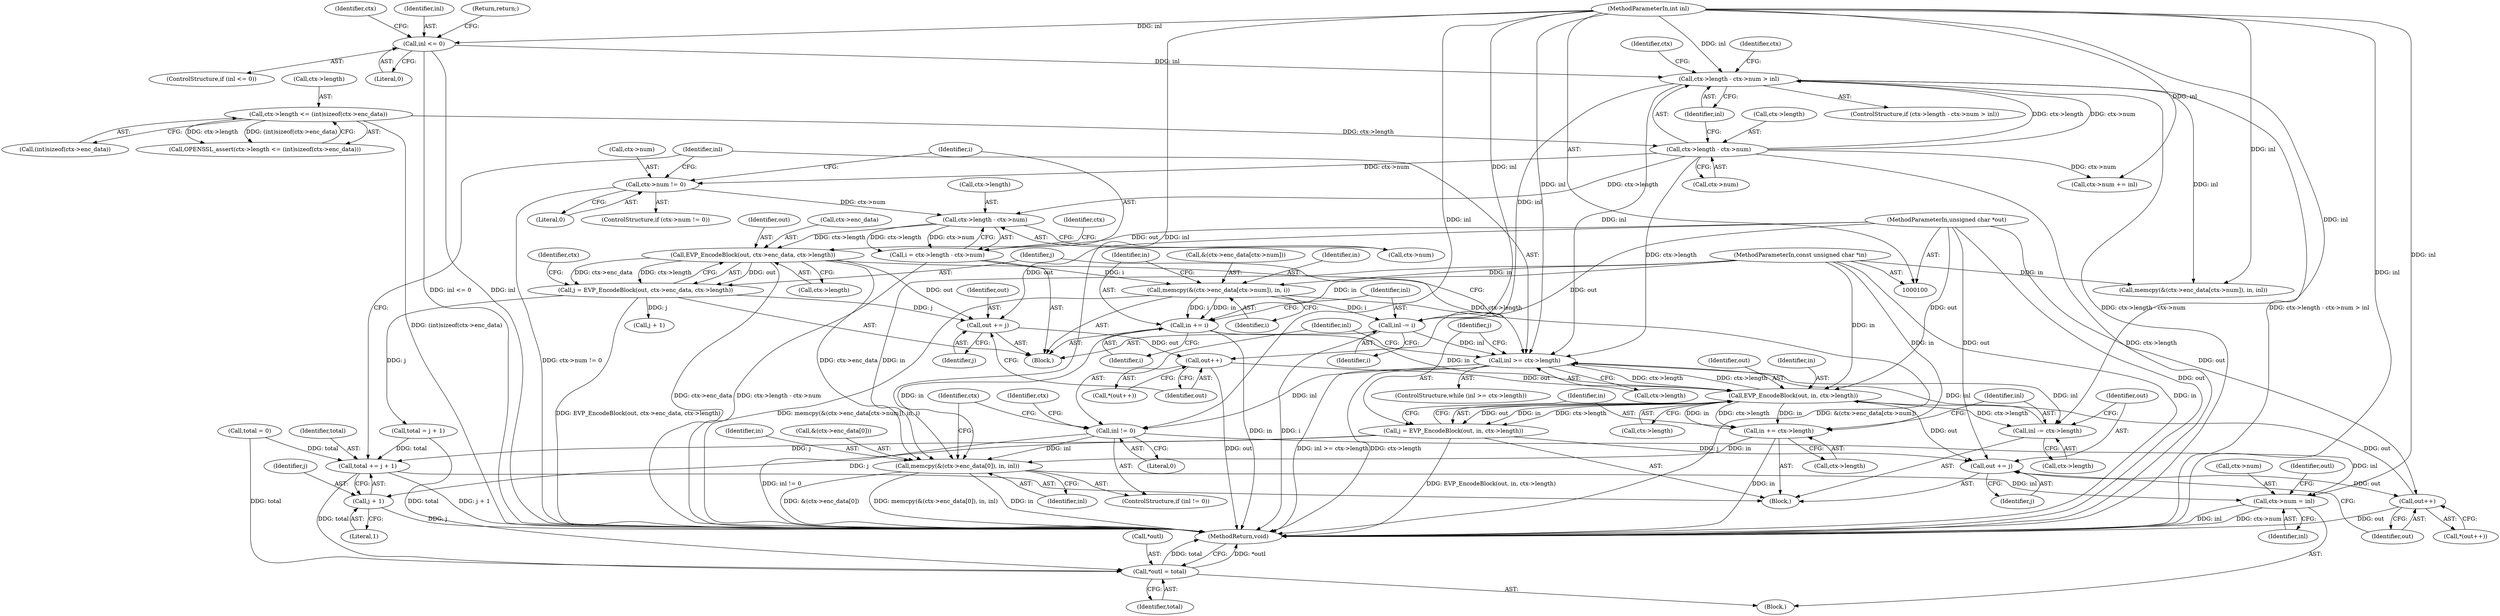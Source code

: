 digraph "0_openssl_5b814481f3573fa9677f3a31ee51322e2a22ee6a@pointer" {
"1000227" [label="(Call,inl >= ctx->length)"];
"1000134" [label="(Call,ctx->length - ctx->num > inl)"];
"1000135" [label="(Call,ctx->length - ctx->num)"];
"1000123" [label="(Call,ctx->length <= (int)sizeof(ctx->enc_data))"];
"1000118" [label="(Call,inl <= 0)"];
"1000105" [label="(MethodParameterIn,int inl)"];
"1000191" [label="(Call,inl -= i)"];
"1000177" [label="(Call,memcpy(&(ctx->enc_data[ctx->num]), in, i))"];
"1000104" [label="(MethodParameterIn,const unsigned char *in)"];
"1000168" [label="(Call,i = ctx->length - ctx->num)"];
"1000170" [label="(Call,ctx->length - ctx->num)"];
"1000162" [label="(Call,ctx->num != 0)"];
"1000246" [label="(Call,inl -= ctx->length)"];
"1000235" [label="(Call,EVP_EncodeBlock(out, in, ctx->length))"];
"1000214" [label="(Call,out++)"];
"1000209" [label="(Call,out += j)"];
"1000194" [label="(Call,j = EVP_EncodeBlock(out, ctx->enc_data, ctx->length))"];
"1000196" [label="(Call,EVP_EncodeBlock(out, ctx->enc_data, ctx->length))"];
"1000102" [label="(MethodParameterIn,unsigned char *out)"];
"1000256" [label="(Call,out++)"];
"1000251" [label="(Call,out += j)"];
"1000233" [label="(Call,j = EVP_EncodeBlock(out, in, ctx->length))"];
"1000188" [label="(Call,in += i)"];
"1000241" [label="(Call,in += ctx->length)"];
"1000227" [label="(Call,inl >= ctx->length)"];
"1000269" [label="(Call,inl != 0)"];
"1000272" [label="(Call,memcpy(&(ctx->enc_data[0]), in, inl))"];
"1000281" [label="(Call,ctx->num = inl)"];
"1000263" [label="(Call,total += j + 1)"];
"1000286" [label="(Call,*outl = total)"];
"1000265" [label="(Call,j + 1)"];
"1000189" [label="(Identifier,in)"];
"1000265" [label="(Call,j + 1)"];
"1000117" [label="(ControlStructure,if (inl <= 0))"];
"1000235" [label="(Call,EVP_EncodeBlock(out, in, ctx->length))"];
"1000243" [label="(Call,ctx->length)"];
"1000197" [label="(Identifier,out)"];
"1000288" [label="(Identifier,outl)"];
"1000120" [label="(Literal,0)"];
"1000286" [label="(Call,*outl = total)"];
"1000127" [label="(Call,(int)sizeof(ctx->enc_data))"];
"1000191" [label="(Call,inl -= i)"];
"1000187" [label="(Identifier,i)"];
"1000161" [label="(ControlStructure,if (ctx->num != 0))"];
"1000134" [label="(Call,ctx->length - ctx->num > inl)"];
"1000271" [label="(Literal,0)"];
"1000139" [label="(Call,ctx->num)"];
"1000122" [label="(Call,OPENSSL_assert(ctx->length <= (int)sizeof(ctx->enc_data)))"];
"1000162" [label="(Call,ctx->num != 0)"];
"1000104" [label="(MethodParameterIn,const unsigned char *in)"];
"1000188" [label="(Call,in += i)"];
"1000290" [label="(MethodReturn,void)"];
"1000285" [label="(Identifier,inl)"];
"1000226" [label="(ControlStructure,while (inl >= ctx->length))"];
"1000206" [label="(Identifier,ctx)"];
"1000125" [label="(Identifier,ctx)"];
"1000102" [label="(MethodParameterIn,unsigned char *out)"];
"1000232" [label="(Block,)"];
"1000136" [label="(Call,ctx->length)"];
"1000144" [label="(Call,memcpy(&(ctx->enc_data[ctx->num]), in, inl))"];
"1000266" [label="(Identifier,j)"];
"1000174" [label="(Call,ctx->num)"];
"1000256" [label="(Call,out++)"];
"1000236" [label="(Identifier,out)"];
"1000253" [label="(Identifier,j)"];
"1000118" [label="(Call,inl <= 0)"];
"1000178" [label="(Call,&(ctx->enc_data[ctx->num]))"];
"1000255" [label="(Call,*(out++))"];
"1000227" [label="(Call,inl >= ctx->length)"];
"1000246" [label="(Call,inl -= ctx->length)"];
"1000238" [label="(Call,ctx->length)"];
"1000280" [label="(Identifier,inl)"];
"1000201" [label="(Call,ctx->length)"];
"1000234" [label="(Identifier,j)"];
"1000209" [label="(Call,out += j)"];
"1000169" [label="(Identifier,i)"];
"1000164" [label="(Identifier,ctx)"];
"1000105" [label="(MethodParameterIn,int inl)"];
"1000268" [label="(ControlStructure,if (inl != 0))"];
"1000142" [label="(Identifier,inl)"];
"1000279" [label="(Identifier,in)"];
"1000106" [label="(Block,)"];
"1000221" [label="(Call,total = j + 1)"];
"1000237" [label="(Identifier,in)"];
"1000264" [label="(Identifier,total)"];
"1000110" [label="(Call,total = 0)"];
"1000166" [label="(Literal,0)"];
"1000270" [label="(Identifier,inl)"];
"1000133" [label="(ControlStructure,if (ctx->length - ctx->num > inl))"];
"1000193" [label="(Identifier,i)"];
"1000276" [label="(Identifier,ctx)"];
"1000190" [label="(Identifier,i)"];
"1000186" [label="(Identifier,in)"];
"1000257" [label="(Identifier,out)"];
"1000211" [label="(Identifier,j)"];
"1000272" [label="(Call,memcpy(&(ctx->enc_data[0]), in, inl))"];
"1000241" [label="(Call,in += ctx->length)"];
"1000263" [label="(Call,total += j + 1)"];
"1000198" [label="(Call,ctx->enc_data)"];
"1000192" [label="(Identifier,inl)"];
"1000195" [label="(Identifier,j)"];
"1000210" [label="(Identifier,out)"];
"1000214" [label="(Call,out++)"];
"1000177" [label="(Call,memcpy(&(ctx->enc_data[ctx->num]), in, i))"];
"1000252" [label="(Identifier,out)"];
"1000233" [label="(Call,j = EVP_EncodeBlock(out, in, ctx->length))"];
"1000155" [label="(Call,ctx->num += inl)"];
"1000171" [label="(Call,ctx->length)"];
"1000248" [label="(Call,ctx->length)"];
"1000247" [label="(Identifier,inl)"];
"1000283" [label="(Identifier,ctx)"];
"1000170" [label="(Call,ctx->length - ctx->num)"];
"1000267" [label="(Literal,1)"];
"1000163" [label="(Call,ctx->num)"];
"1000223" [label="(Call,j + 1)"];
"1000242" [label="(Identifier,in)"];
"1000167" [label="(Block,)"];
"1000251" [label="(Call,out += j)"];
"1000194" [label="(Call,j = EVP_EncodeBlock(out, ctx->enc_data, ctx->length))"];
"1000196" [label="(Call,EVP_EncodeBlock(out, ctx->enc_data, ctx->length))"];
"1000119" [label="(Identifier,inl)"];
"1000124" [label="(Call,ctx->length)"];
"1000213" [label="(Call,*(out++))"];
"1000135" [label="(Call,ctx->length - ctx->num)"];
"1000123" [label="(Call,ctx->length <= (int)sizeof(ctx->enc_data))"];
"1000168" [label="(Call,i = ctx->length - ctx->num)"];
"1000281" [label="(Call,ctx->num = inl)"];
"1000269" [label="(Call,inl != 0)"];
"1000282" [label="(Call,ctx->num)"];
"1000287" [label="(Call,*outl)"];
"1000228" [label="(Identifier,inl)"];
"1000273" [label="(Call,&(ctx->enc_data[0]))"];
"1000289" [label="(Identifier,total)"];
"1000181" [label="(Identifier,ctx)"];
"1000148" [label="(Identifier,ctx)"];
"1000215" [label="(Identifier,out)"];
"1000229" [label="(Call,ctx->length)"];
"1000121" [label="(Return,return;)"];
"1000227" -> "1000226"  [label="AST: "];
"1000227" -> "1000229"  [label="CFG: "];
"1000228" -> "1000227"  [label="AST: "];
"1000229" -> "1000227"  [label="AST: "];
"1000234" -> "1000227"  [label="CFG: "];
"1000270" -> "1000227"  [label="CFG: "];
"1000227" -> "1000290"  [label="DDG: inl >= ctx->length"];
"1000227" -> "1000290"  [label="DDG: ctx->length"];
"1000134" -> "1000227"  [label="DDG: inl"];
"1000191" -> "1000227"  [label="DDG: inl"];
"1000246" -> "1000227"  [label="DDG: inl"];
"1000105" -> "1000227"  [label="DDG: inl"];
"1000196" -> "1000227"  [label="DDG: ctx->length"];
"1000135" -> "1000227"  [label="DDG: ctx->length"];
"1000235" -> "1000227"  [label="DDG: ctx->length"];
"1000227" -> "1000235"  [label="DDG: ctx->length"];
"1000227" -> "1000246"  [label="DDG: inl"];
"1000227" -> "1000269"  [label="DDG: inl"];
"1000134" -> "1000133"  [label="AST: "];
"1000134" -> "1000142"  [label="CFG: "];
"1000135" -> "1000134"  [label="AST: "];
"1000142" -> "1000134"  [label="AST: "];
"1000148" -> "1000134"  [label="CFG: "];
"1000164" -> "1000134"  [label="CFG: "];
"1000134" -> "1000290"  [label="DDG: ctx->length - ctx->num > inl"];
"1000134" -> "1000290"  [label="DDG: ctx->length - ctx->num"];
"1000135" -> "1000134"  [label="DDG: ctx->length"];
"1000135" -> "1000134"  [label="DDG: ctx->num"];
"1000118" -> "1000134"  [label="DDG: inl"];
"1000105" -> "1000134"  [label="DDG: inl"];
"1000134" -> "1000144"  [label="DDG: inl"];
"1000134" -> "1000191"  [label="DDG: inl"];
"1000135" -> "1000139"  [label="CFG: "];
"1000136" -> "1000135"  [label="AST: "];
"1000139" -> "1000135"  [label="AST: "];
"1000142" -> "1000135"  [label="CFG: "];
"1000135" -> "1000290"  [label="DDG: ctx->length"];
"1000123" -> "1000135"  [label="DDG: ctx->length"];
"1000135" -> "1000155"  [label="DDG: ctx->num"];
"1000135" -> "1000162"  [label="DDG: ctx->num"];
"1000135" -> "1000170"  [label="DDG: ctx->length"];
"1000123" -> "1000122"  [label="AST: "];
"1000123" -> "1000127"  [label="CFG: "];
"1000124" -> "1000123"  [label="AST: "];
"1000127" -> "1000123"  [label="AST: "];
"1000122" -> "1000123"  [label="CFG: "];
"1000123" -> "1000290"  [label="DDG: (int)sizeof(ctx->enc_data)"];
"1000123" -> "1000122"  [label="DDG: ctx->length"];
"1000123" -> "1000122"  [label="DDG: (int)sizeof(ctx->enc_data)"];
"1000118" -> "1000117"  [label="AST: "];
"1000118" -> "1000120"  [label="CFG: "];
"1000119" -> "1000118"  [label="AST: "];
"1000120" -> "1000118"  [label="AST: "];
"1000121" -> "1000118"  [label="CFG: "];
"1000125" -> "1000118"  [label="CFG: "];
"1000118" -> "1000290"  [label="DDG: inl <= 0"];
"1000118" -> "1000290"  [label="DDG: inl"];
"1000105" -> "1000118"  [label="DDG: inl"];
"1000105" -> "1000100"  [label="AST: "];
"1000105" -> "1000290"  [label="DDG: inl"];
"1000105" -> "1000144"  [label="DDG: inl"];
"1000105" -> "1000155"  [label="DDG: inl"];
"1000105" -> "1000191"  [label="DDG: inl"];
"1000105" -> "1000246"  [label="DDG: inl"];
"1000105" -> "1000269"  [label="DDG: inl"];
"1000105" -> "1000272"  [label="DDG: inl"];
"1000105" -> "1000281"  [label="DDG: inl"];
"1000191" -> "1000167"  [label="AST: "];
"1000191" -> "1000193"  [label="CFG: "];
"1000192" -> "1000191"  [label="AST: "];
"1000193" -> "1000191"  [label="AST: "];
"1000195" -> "1000191"  [label="CFG: "];
"1000191" -> "1000290"  [label="DDG: i"];
"1000177" -> "1000191"  [label="DDG: i"];
"1000177" -> "1000167"  [label="AST: "];
"1000177" -> "1000187"  [label="CFG: "];
"1000178" -> "1000177"  [label="AST: "];
"1000186" -> "1000177"  [label="AST: "];
"1000187" -> "1000177"  [label="AST: "];
"1000189" -> "1000177"  [label="CFG: "];
"1000177" -> "1000290"  [label="DDG: &(ctx->enc_data[ctx->num])"];
"1000177" -> "1000290"  [label="DDG: memcpy(&(ctx->enc_data[ctx->num]), in, i)"];
"1000104" -> "1000177"  [label="DDG: in"];
"1000168" -> "1000177"  [label="DDG: i"];
"1000177" -> "1000188"  [label="DDG: i"];
"1000177" -> "1000188"  [label="DDG: in"];
"1000104" -> "1000100"  [label="AST: "];
"1000104" -> "1000290"  [label="DDG: in"];
"1000104" -> "1000144"  [label="DDG: in"];
"1000104" -> "1000188"  [label="DDG: in"];
"1000104" -> "1000235"  [label="DDG: in"];
"1000104" -> "1000241"  [label="DDG: in"];
"1000104" -> "1000272"  [label="DDG: in"];
"1000168" -> "1000167"  [label="AST: "];
"1000168" -> "1000170"  [label="CFG: "];
"1000169" -> "1000168"  [label="AST: "];
"1000170" -> "1000168"  [label="AST: "];
"1000181" -> "1000168"  [label="CFG: "];
"1000168" -> "1000290"  [label="DDG: ctx->length - ctx->num"];
"1000170" -> "1000168"  [label="DDG: ctx->length"];
"1000170" -> "1000168"  [label="DDG: ctx->num"];
"1000170" -> "1000174"  [label="CFG: "];
"1000171" -> "1000170"  [label="AST: "];
"1000174" -> "1000170"  [label="AST: "];
"1000162" -> "1000170"  [label="DDG: ctx->num"];
"1000170" -> "1000196"  [label="DDG: ctx->length"];
"1000162" -> "1000161"  [label="AST: "];
"1000162" -> "1000166"  [label="CFG: "];
"1000163" -> "1000162"  [label="AST: "];
"1000166" -> "1000162"  [label="AST: "];
"1000169" -> "1000162"  [label="CFG: "];
"1000228" -> "1000162"  [label="CFG: "];
"1000162" -> "1000290"  [label="DDG: ctx->num != 0"];
"1000246" -> "1000232"  [label="AST: "];
"1000246" -> "1000248"  [label="CFG: "];
"1000247" -> "1000246"  [label="AST: "];
"1000248" -> "1000246"  [label="AST: "];
"1000252" -> "1000246"  [label="CFG: "];
"1000235" -> "1000246"  [label="DDG: ctx->length"];
"1000235" -> "1000233"  [label="AST: "];
"1000235" -> "1000238"  [label="CFG: "];
"1000236" -> "1000235"  [label="AST: "];
"1000237" -> "1000235"  [label="AST: "];
"1000238" -> "1000235"  [label="AST: "];
"1000233" -> "1000235"  [label="CFG: "];
"1000235" -> "1000233"  [label="DDG: out"];
"1000235" -> "1000233"  [label="DDG: in"];
"1000235" -> "1000233"  [label="DDG: ctx->length"];
"1000214" -> "1000235"  [label="DDG: out"];
"1000256" -> "1000235"  [label="DDG: out"];
"1000102" -> "1000235"  [label="DDG: out"];
"1000188" -> "1000235"  [label="DDG: in"];
"1000241" -> "1000235"  [label="DDG: in"];
"1000235" -> "1000241"  [label="DDG: ctx->length"];
"1000235" -> "1000241"  [label="DDG: in"];
"1000235" -> "1000251"  [label="DDG: out"];
"1000214" -> "1000213"  [label="AST: "];
"1000214" -> "1000215"  [label="CFG: "];
"1000215" -> "1000214"  [label="AST: "];
"1000213" -> "1000214"  [label="CFG: "];
"1000214" -> "1000290"  [label="DDG: out"];
"1000209" -> "1000214"  [label="DDG: out"];
"1000102" -> "1000214"  [label="DDG: out"];
"1000209" -> "1000167"  [label="AST: "];
"1000209" -> "1000211"  [label="CFG: "];
"1000210" -> "1000209"  [label="AST: "];
"1000211" -> "1000209"  [label="AST: "];
"1000215" -> "1000209"  [label="CFG: "];
"1000194" -> "1000209"  [label="DDG: j"];
"1000196" -> "1000209"  [label="DDG: out"];
"1000102" -> "1000209"  [label="DDG: out"];
"1000194" -> "1000167"  [label="AST: "];
"1000194" -> "1000196"  [label="CFG: "];
"1000195" -> "1000194"  [label="AST: "];
"1000196" -> "1000194"  [label="AST: "];
"1000206" -> "1000194"  [label="CFG: "];
"1000194" -> "1000290"  [label="DDG: EVP_EncodeBlock(out, ctx->enc_data, ctx->length)"];
"1000196" -> "1000194"  [label="DDG: out"];
"1000196" -> "1000194"  [label="DDG: ctx->enc_data"];
"1000196" -> "1000194"  [label="DDG: ctx->length"];
"1000194" -> "1000221"  [label="DDG: j"];
"1000194" -> "1000223"  [label="DDG: j"];
"1000196" -> "1000201"  [label="CFG: "];
"1000197" -> "1000196"  [label="AST: "];
"1000198" -> "1000196"  [label="AST: "];
"1000201" -> "1000196"  [label="AST: "];
"1000196" -> "1000290"  [label="DDG: ctx->enc_data"];
"1000102" -> "1000196"  [label="DDG: out"];
"1000196" -> "1000272"  [label="DDG: ctx->enc_data"];
"1000102" -> "1000100"  [label="AST: "];
"1000102" -> "1000290"  [label="DDG: out"];
"1000102" -> "1000251"  [label="DDG: out"];
"1000102" -> "1000256"  [label="DDG: out"];
"1000256" -> "1000255"  [label="AST: "];
"1000256" -> "1000257"  [label="CFG: "];
"1000257" -> "1000256"  [label="AST: "];
"1000255" -> "1000256"  [label="CFG: "];
"1000256" -> "1000290"  [label="DDG: out"];
"1000251" -> "1000256"  [label="DDG: out"];
"1000251" -> "1000232"  [label="AST: "];
"1000251" -> "1000253"  [label="CFG: "];
"1000252" -> "1000251"  [label="AST: "];
"1000253" -> "1000251"  [label="AST: "];
"1000257" -> "1000251"  [label="CFG: "];
"1000233" -> "1000251"  [label="DDG: j"];
"1000233" -> "1000232"  [label="AST: "];
"1000234" -> "1000233"  [label="AST: "];
"1000242" -> "1000233"  [label="CFG: "];
"1000233" -> "1000290"  [label="DDG: EVP_EncodeBlock(out, in, ctx->length)"];
"1000233" -> "1000263"  [label="DDG: j"];
"1000233" -> "1000265"  [label="DDG: j"];
"1000188" -> "1000167"  [label="AST: "];
"1000188" -> "1000190"  [label="CFG: "];
"1000189" -> "1000188"  [label="AST: "];
"1000190" -> "1000188"  [label="AST: "];
"1000192" -> "1000188"  [label="CFG: "];
"1000188" -> "1000290"  [label="DDG: in"];
"1000188" -> "1000272"  [label="DDG: in"];
"1000241" -> "1000232"  [label="AST: "];
"1000241" -> "1000243"  [label="CFG: "];
"1000242" -> "1000241"  [label="AST: "];
"1000243" -> "1000241"  [label="AST: "];
"1000247" -> "1000241"  [label="CFG: "];
"1000241" -> "1000290"  [label="DDG: in"];
"1000241" -> "1000272"  [label="DDG: in"];
"1000269" -> "1000268"  [label="AST: "];
"1000269" -> "1000271"  [label="CFG: "];
"1000270" -> "1000269"  [label="AST: "];
"1000271" -> "1000269"  [label="AST: "];
"1000276" -> "1000269"  [label="CFG: "];
"1000283" -> "1000269"  [label="CFG: "];
"1000269" -> "1000290"  [label="DDG: inl != 0"];
"1000269" -> "1000272"  [label="DDG: inl"];
"1000269" -> "1000281"  [label="DDG: inl"];
"1000272" -> "1000268"  [label="AST: "];
"1000272" -> "1000280"  [label="CFG: "];
"1000273" -> "1000272"  [label="AST: "];
"1000279" -> "1000272"  [label="AST: "];
"1000280" -> "1000272"  [label="AST: "];
"1000283" -> "1000272"  [label="CFG: "];
"1000272" -> "1000290"  [label="DDG: &(ctx->enc_data[0])"];
"1000272" -> "1000290"  [label="DDG: memcpy(&(ctx->enc_data[0]), in, inl)"];
"1000272" -> "1000290"  [label="DDG: in"];
"1000272" -> "1000281"  [label="DDG: inl"];
"1000281" -> "1000106"  [label="AST: "];
"1000281" -> "1000285"  [label="CFG: "];
"1000282" -> "1000281"  [label="AST: "];
"1000285" -> "1000281"  [label="AST: "];
"1000288" -> "1000281"  [label="CFG: "];
"1000281" -> "1000290"  [label="DDG: inl"];
"1000281" -> "1000290"  [label="DDG: ctx->num"];
"1000263" -> "1000232"  [label="AST: "];
"1000263" -> "1000265"  [label="CFG: "];
"1000264" -> "1000263"  [label="AST: "];
"1000265" -> "1000263"  [label="AST: "];
"1000228" -> "1000263"  [label="CFG: "];
"1000263" -> "1000290"  [label="DDG: j + 1"];
"1000221" -> "1000263"  [label="DDG: total"];
"1000110" -> "1000263"  [label="DDG: total"];
"1000263" -> "1000286"  [label="DDG: total"];
"1000286" -> "1000106"  [label="AST: "];
"1000286" -> "1000289"  [label="CFG: "];
"1000287" -> "1000286"  [label="AST: "];
"1000289" -> "1000286"  [label="AST: "];
"1000290" -> "1000286"  [label="CFG: "];
"1000286" -> "1000290"  [label="DDG: *outl"];
"1000286" -> "1000290"  [label="DDG: total"];
"1000221" -> "1000286"  [label="DDG: total"];
"1000110" -> "1000286"  [label="DDG: total"];
"1000265" -> "1000267"  [label="CFG: "];
"1000266" -> "1000265"  [label="AST: "];
"1000267" -> "1000265"  [label="AST: "];
"1000265" -> "1000290"  [label="DDG: j"];
}
